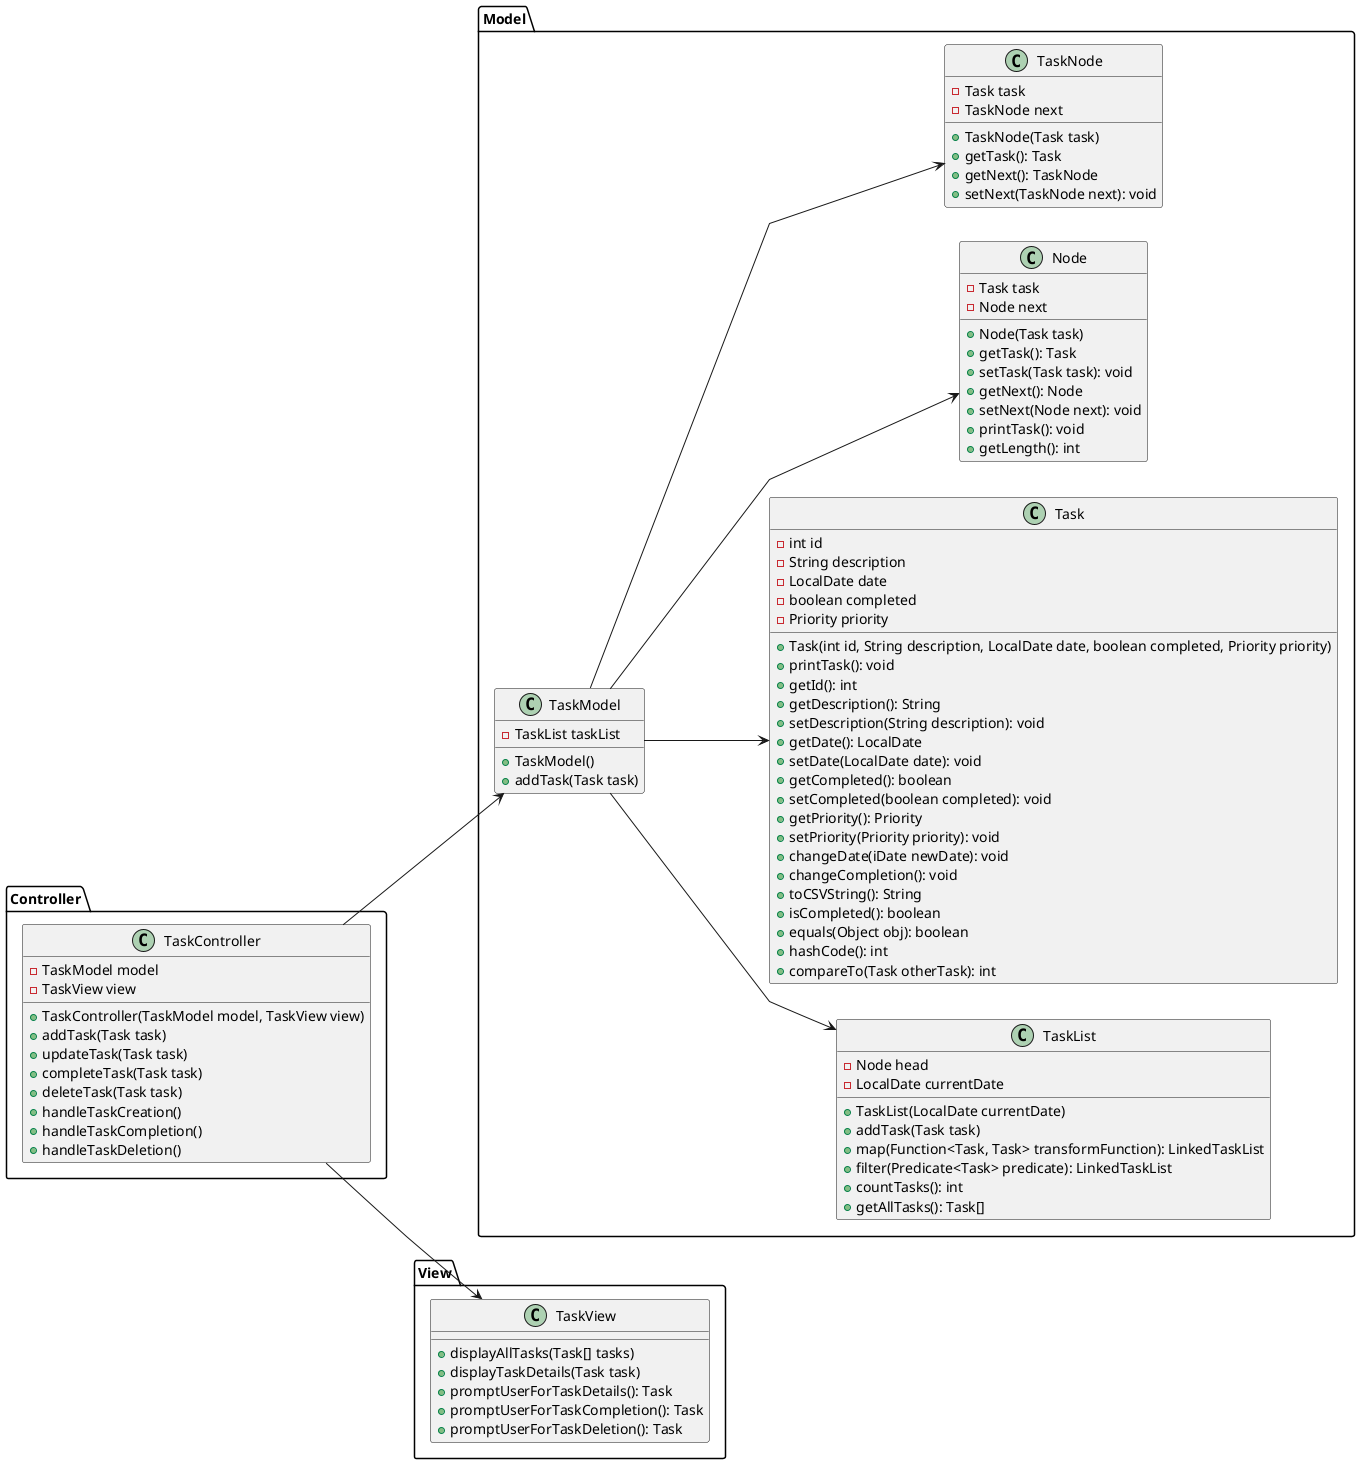@startuml MVC TaskList

skinparam linetype polyline
' Set direction to top to bottom
left to right direction
' Or use top to bottom direction

package Model {
    class TaskModel {
        -TaskList taskList
        +TaskModel()
        +addTask(Task task)
    }

    class TaskList {
        -Node head
        -LocalDate currentDate
        +TaskList(LocalDate currentDate)
        +addTask(Task task)
        +map(Function<Task, Task> transformFunction): LinkedTaskList
        +filter(Predicate<Task> predicate): LinkedTaskList
        +countTasks(): int
        +getAllTasks(): Task[]
    }

    class Task {
        -int id
        -String description
        -LocalDate date
        -boolean completed
        -Priority priority
        +Task(int id, String description, LocalDate date, boolean completed, Priority priority)
        +printTask(): void
        +getId(): int
        +getDescription(): String
        +setDescription(String description): void
        +getDate(): LocalDate
        +setDate(LocalDate date): void
        +getCompleted(): boolean
        +setCompleted(boolean completed): void
        +getPriority(): Priority
        +setPriority(Priority priority): void
        +changeDate(iDate newDate): void
        +changeCompletion(): void
        +toCSVString(): String
        +isCompleted(): boolean
        +equals(Object obj): boolean
        +hashCode(): int
        +compareTo(Task otherTask): int
    }

    class Node {
        -Task task
        -Node next
        +Node(Task task)
        +getTask(): Task
        +setTask(Task task): void
        +getNext(): Node
        +setNext(Node next): void
        +printTask(): void
        +getLength(): int
    }

    class TaskNode {
        -Task task
        -TaskNode next
        +TaskNode(Task task)
        +getTask(): Task
        +getNext(): TaskNode
        +setNext(TaskNode next): void
    }
}

package View {
    class TaskView {
        +displayAllTasks(Task[] tasks)
        +displayTaskDetails(Task task)
        +promptUserForTaskDetails(): Task
        +promptUserForTaskCompletion(): Task
        +promptUserForTaskDeletion(): Task
    }
}

package Controller {
    class TaskController {
        -TaskModel model
        -TaskView view
        +TaskController(TaskModel model, TaskView view)
        +addTask(Task task)
        +updateTask(Task task)
        +completeTask(Task task)
        +deleteTask(Task task)
        +handleTaskCreation()
        +handleTaskCompletion()
        +handleTaskDeletion()
    }
}

TaskModel --> TaskList
TaskModel --> Task
TaskModel --> Node
TaskModel --> TaskNode
TaskController --> TaskModel
TaskController --> TaskView

@enduml